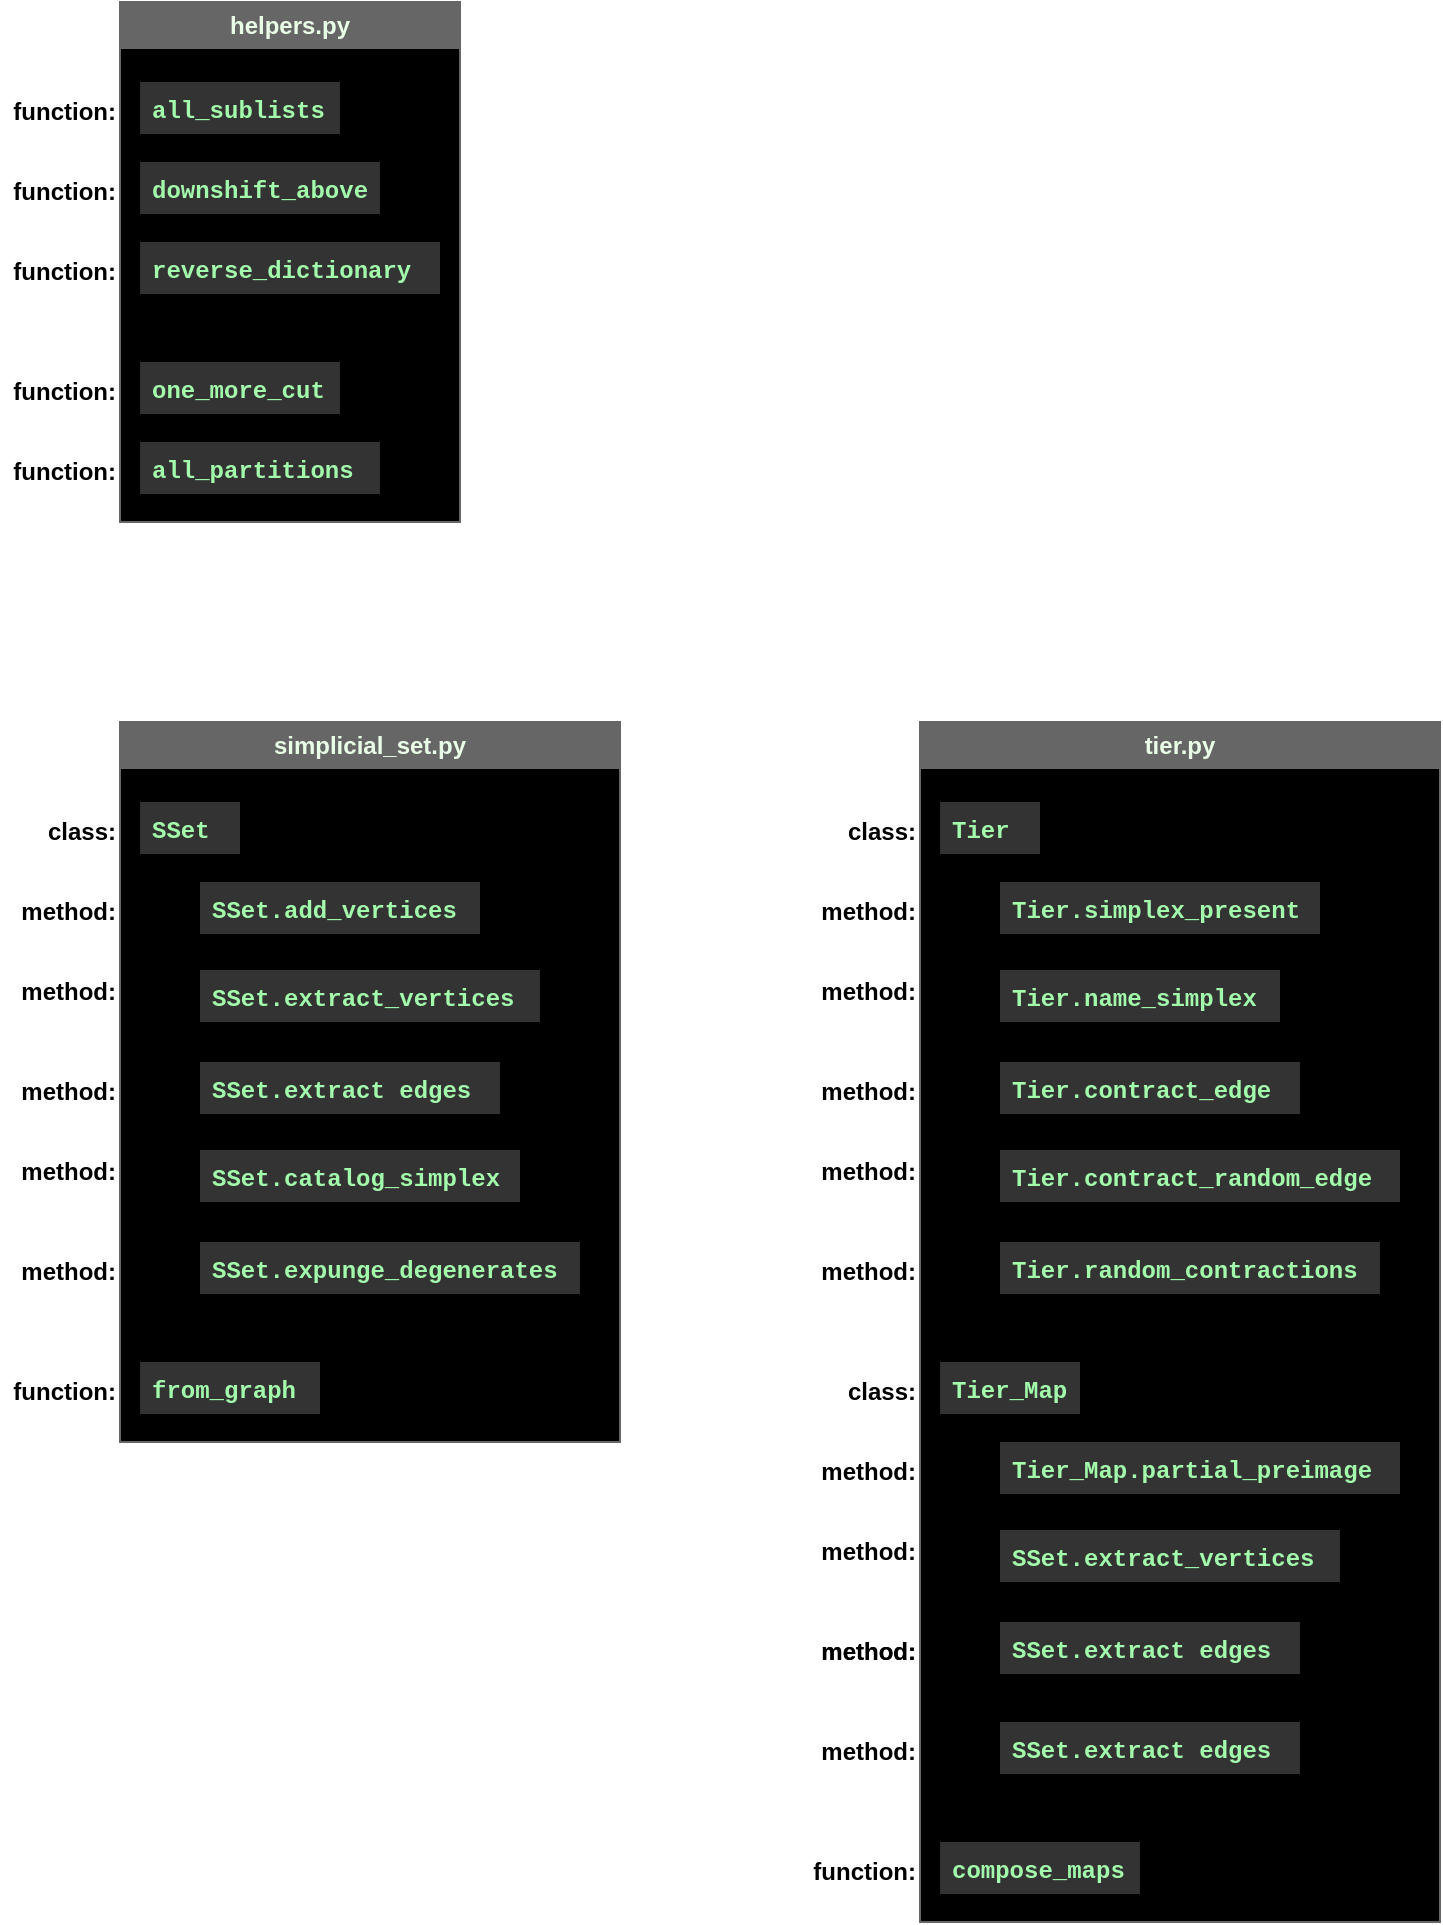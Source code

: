 <mxfile version="21.1.2" type="device">
  <diagram name="Page-1" id="yo5jAMQfBwr4m8QxQJv2">
    <mxGraphModel dx="1144" dy="1171" grid="1" gridSize="10" guides="1" tooltips="1" connect="1" arrows="1" fold="1" page="1" pageScale="1" pageWidth="1700" pageHeight="1100" math="0" shadow="0">
      <root>
        <mxCell id="0" />
        <mxCell id="1" parent="0" />
        <mxCell id="96hiXTleWgV-fqD0CEjK-1" value="helpers.py" style="swimlane;whiteSpace=wrap;html=1;fillColor=#666666;fontColor=#EAFFE8;strokeColor=#666666;gradientColor=none;swimlaneFillColor=#000000;" vertex="1" parent="1">
          <mxGeometry x="80" y="40" width="170" height="260" as="geometry" />
        </mxCell>
        <mxCell id="96hiXTleWgV-fqD0CEjK-3" value="&lt;font face=&quot;Courier New&quot; color=&quot;#a2fcab&quot;&gt;&lt;b&gt;all_sublists&lt;/b&gt;&lt;/font&gt;" style="text;strokeColor=none;fillColor=#333333;align=left;verticalAlign=top;spacingLeft=4;spacingRight=4;overflow=hidden;rotatable=0;points=[[0,0.5],[1,0.5]];portConstraint=eastwest;whiteSpace=wrap;html=1;fontColor=#EAFFE8;" vertex="1" parent="96hiXTleWgV-fqD0CEjK-1">
          <mxGeometry x="10" y="40" width="100" height="26" as="geometry" />
        </mxCell>
        <mxCell id="96hiXTleWgV-fqD0CEjK-4" value="&lt;font face=&quot;Courier New&quot; color=&quot;#a2fcab&quot;&gt;&lt;b&gt;downshift_above&lt;/b&gt;&lt;/font&gt;" style="text;strokeColor=none;fillColor=#333333;align=left;verticalAlign=top;spacingLeft=4;spacingRight=4;overflow=hidden;rotatable=0;points=[[0,0.5],[1,0.5]];portConstraint=eastwest;whiteSpace=wrap;html=1;fontColor=#EAFFE8;" vertex="1" parent="96hiXTleWgV-fqD0CEjK-1">
          <mxGeometry x="10" y="80" width="120" height="26" as="geometry" />
        </mxCell>
        <mxCell id="96hiXTleWgV-fqD0CEjK-5" value="&lt;font face=&quot;Courier New&quot; color=&quot;#a2fcab&quot;&gt;&lt;b&gt;reverse_dictionary&lt;/b&gt;&lt;/font&gt;" style="text;strokeColor=none;fillColor=#333333;align=left;verticalAlign=top;spacingLeft=4;spacingRight=4;overflow=hidden;rotatable=0;points=[[0,0.5],[1,0.5]];portConstraint=eastwest;whiteSpace=wrap;html=1;fontColor=#EAFFE8;" vertex="1" parent="96hiXTleWgV-fqD0CEjK-1">
          <mxGeometry x="10" y="120" width="150" height="26" as="geometry" />
        </mxCell>
        <mxCell id="96hiXTleWgV-fqD0CEjK-6" value="&lt;font face=&quot;Courier New&quot; color=&quot;#a2fcab&quot;&gt;&lt;b&gt;one_more_cut&lt;/b&gt;&lt;/font&gt;" style="text;strokeColor=none;fillColor=#333333;align=left;verticalAlign=top;spacingLeft=4;spacingRight=4;overflow=hidden;rotatable=0;points=[[0,0.5],[1,0.5]];portConstraint=eastwest;whiteSpace=wrap;html=1;fontColor=#EAFFE8;" vertex="1" parent="96hiXTleWgV-fqD0CEjK-1">
          <mxGeometry x="10" y="180" width="100" height="26" as="geometry" />
        </mxCell>
        <mxCell id="96hiXTleWgV-fqD0CEjK-7" value="&lt;font face=&quot;Courier New&quot; color=&quot;#a2fcab&quot;&gt;&lt;b&gt;all_partitions&lt;/b&gt;&lt;/font&gt;" style="text;strokeColor=none;fillColor=#333333;align=left;verticalAlign=top;spacingLeft=4;spacingRight=4;overflow=hidden;rotatable=0;points=[[0,0.5],[1,0.5]];portConstraint=eastwest;whiteSpace=wrap;html=1;fontColor=#EAFFE8;" vertex="1" parent="96hiXTleWgV-fqD0CEjK-1">
          <mxGeometry x="10" y="220" width="120" height="26" as="geometry" />
        </mxCell>
        <mxCell id="96hiXTleWgV-fqD0CEjK-14" value="simplicial_set.py" style="swimlane;whiteSpace=wrap;html=1;fillColor=#666666;fontColor=#EAFFE8;strokeColor=#666666;gradientColor=none;swimlaneFillColor=#000000;" vertex="1" parent="1">
          <mxGeometry x="80" y="400" width="250" height="360" as="geometry" />
        </mxCell>
        <mxCell id="96hiXTleWgV-fqD0CEjK-15" value="&lt;font face=&quot;Courier New&quot; color=&quot;#a2fcab&quot;&gt;&lt;b&gt;SSet&lt;/b&gt;&lt;/font&gt;" style="text;strokeColor=none;fillColor=#333333;align=left;verticalAlign=top;spacingLeft=4;spacingRight=4;overflow=hidden;rotatable=0;points=[[0,0.5],[1,0.5]];portConstraint=eastwest;whiteSpace=wrap;html=1;fontColor=#EAFFE8;" vertex="1" parent="96hiXTleWgV-fqD0CEjK-14">
          <mxGeometry x="10" y="40" width="50" height="26" as="geometry" />
        </mxCell>
        <mxCell id="96hiXTleWgV-fqD0CEjK-16" value="&lt;b style=&quot;border-color: var(--border-color); color: rgb(162, 252, 171); font-family: &amp;quot;Courier New&amp;quot;;&quot;&gt;SSet.&lt;/b&gt;&lt;font face=&quot;Courier New&quot; color=&quot;#a2fcab&quot;&gt;&lt;b&gt;add_vertices&lt;/b&gt;&lt;/font&gt;" style="text;strokeColor=none;fillColor=#333333;align=left;verticalAlign=top;spacingLeft=4;spacingRight=4;overflow=hidden;rotatable=0;points=[[0,0.5],[1,0.5]];portConstraint=eastwest;whiteSpace=wrap;html=1;fontColor=#EAFFE8;" vertex="1" parent="96hiXTleWgV-fqD0CEjK-14">
          <mxGeometry x="40" y="80" width="140" height="26" as="geometry" />
        </mxCell>
        <mxCell id="96hiXTleWgV-fqD0CEjK-20" value="&lt;b style=&quot;border-color: var(--border-color); color: rgb(162, 252, 171); font-family: &amp;quot;Courier New&amp;quot;;&quot;&gt;SSet.&lt;/b&gt;&lt;font face=&quot;Courier New&quot; color=&quot;#a2fcab&quot;&gt;&lt;b&gt;extract_vertices&lt;/b&gt;&lt;/font&gt;" style="text;strokeColor=none;fillColor=#333333;align=left;verticalAlign=top;spacingLeft=4;spacingRight=4;overflow=hidden;rotatable=0;points=[[0,0.5],[1,0.5]];portConstraint=eastwest;whiteSpace=wrap;html=1;fontColor=#EAFFE8;" vertex="1" parent="96hiXTleWgV-fqD0CEjK-14">
          <mxGeometry x="40" y="124" width="170" height="26" as="geometry" />
        </mxCell>
        <mxCell id="96hiXTleWgV-fqD0CEjK-21" value="&lt;b style=&quot;border-color: var(--border-color); color: rgb(162, 252, 171); font-family: &amp;quot;Courier New&amp;quot;;&quot;&gt;SSet.&lt;/b&gt;&lt;font face=&quot;Courier New&quot; color=&quot;#a2fcab&quot;&gt;&lt;b&gt;extract edges&lt;/b&gt;&lt;/font&gt;" style="text;strokeColor=none;fillColor=#333333;align=left;verticalAlign=top;spacingLeft=4;spacingRight=4;overflow=hidden;rotatable=0;points=[[0,0.5],[1,0.5]];portConstraint=eastwest;whiteSpace=wrap;html=1;fontColor=#EAFFE8;" vertex="1" parent="96hiXTleWgV-fqD0CEjK-14">
          <mxGeometry x="40" y="170" width="150" height="26" as="geometry" />
        </mxCell>
        <mxCell id="96hiXTleWgV-fqD0CEjK-24" value="&lt;b style=&quot;border-color: var(--border-color); color: rgb(162, 252, 171); font-family: &amp;quot;Courier New&amp;quot;;&quot;&gt;SSet.&lt;/b&gt;&lt;font face=&quot;Courier New&quot; color=&quot;#a2fcab&quot;&gt;&lt;b&gt;catalog_simplex&lt;/b&gt;&lt;/font&gt;" style="text;strokeColor=none;fillColor=#333333;align=left;verticalAlign=top;spacingLeft=4;spacingRight=4;overflow=hidden;rotatable=0;points=[[0,0.5],[1,0.5]];portConstraint=eastwest;whiteSpace=wrap;html=1;fontColor=#EAFFE8;" vertex="1" parent="96hiXTleWgV-fqD0CEjK-14">
          <mxGeometry x="40" y="214" width="160" height="26" as="geometry" />
        </mxCell>
        <mxCell id="96hiXTleWgV-fqD0CEjK-25" value="&lt;b style=&quot;border-color: var(--border-color); color: rgb(162, 252, 171); font-family: &amp;quot;Courier New&amp;quot;;&quot;&gt;SSet.&lt;/b&gt;&lt;font face=&quot;Courier New&quot; color=&quot;#a2fcab&quot;&gt;&lt;b&gt;expunge_degenerates&lt;/b&gt;&lt;/font&gt;" style="text;strokeColor=none;fillColor=#333333;align=left;verticalAlign=top;spacingLeft=4;spacingRight=4;overflow=hidden;rotatable=0;points=[[0,0.5],[1,0.5]];portConstraint=eastwest;whiteSpace=wrap;html=1;fontColor=#EAFFE8;" vertex="1" parent="96hiXTleWgV-fqD0CEjK-14">
          <mxGeometry x="40" y="260" width="190" height="26" as="geometry" />
        </mxCell>
        <mxCell id="96hiXTleWgV-fqD0CEjK-26" value="&lt;font face=&quot;Courier New&quot; color=&quot;#a2fcab&quot;&gt;&lt;b&gt;from_graph&lt;/b&gt;&lt;/font&gt;" style="text;strokeColor=none;fillColor=#333333;align=left;verticalAlign=top;spacingLeft=4;spacingRight=4;overflow=hidden;rotatable=0;points=[[0,0.5],[1,0.5]];portConstraint=eastwest;whiteSpace=wrap;html=1;fontColor=#EAFFE8;" vertex="1" parent="96hiXTleWgV-fqD0CEjK-14">
          <mxGeometry x="10" y="320" width="90" height="26" as="geometry" />
        </mxCell>
        <mxCell id="96hiXTleWgV-fqD0CEjK-27" value="&lt;b&gt;function:&lt;/b&gt;" style="text;html=1;strokeColor=none;fillColor=none;align=right;verticalAlign=middle;whiteSpace=wrap;rounded=0;" vertex="1" parent="1">
          <mxGeometry x="20" y="80" width="60" height="30" as="geometry" />
        </mxCell>
        <mxCell id="96hiXTleWgV-fqD0CEjK-28" value="&lt;b&gt;function:&lt;/b&gt;" style="text;html=1;strokeColor=none;fillColor=none;align=right;verticalAlign=middle;whiteSpace=wrap;rounded=0;" vertex="1" parent="1">
          <mxGeometry x="20" y="120" width="60" height="30" as="geometry" />
        </mxCell>
        <mxCell id="96hiXTleWgV-fqD0CEjK-29" value="&lt;b&gt;function:&lt;/b&gt;" style="text;html=1;strokeColor=none;fillColor=none;align=right;verticalAlign=middle;whiteSpace=wrap;rounded=0;" vertex="1" parent="1">
          <mxGeometry x="20" y="160" width="60" height="30" as="geometry" />
        </mxCell>
        <mxCell id="96hiXTleWgV-fqD0CEjK-30" value="&lt;b&gt;function:&lt;/b&gt;" style="text;html=1;strokeColor=none;fillColor=none;align=right;verticalAlign=middle;whiteSpace=wrap;rounded=0;" vertex="1" parent="1">
          <mxGeometry x="20" y="220" width="60" height="30" as="geometry" />
        </mxCell>
        <mxCell id="96hiXTleWgV-fqD0CEjK-31" value="&lt;b&gt;function:&lt;/b&gt;" style="text;html=1;strokeColor=none;fillColor=none;align=right;verticalAlign=middle;whiteSpace=wrap;rounded=0;" vertex="1" parent="1">
          <mxGeometry x="20" y="260" width="60" height="30" as="geometry" />
        </mxCell>
        <mxCell id="96hiXTleWgV-fqD0CEjK-32" value="&lt;b&gt;class:&lt;/b&gt;" style="text;html=1;strokeColor=none;fillColor=none;align=right;verticalAlign=middle;whiteSpace=wrap;rounded=0;" vertex="1" parent="1">
          <mxGeometry x="20" y="440" width="60" height="30" as="geometry" />
        </mxCell>
        <mxCell id="96hiXTleWgV-fqD0CEjK-33" value="&lt;b&gt;function:&lt;/b&gt;" style="text;html=1;strokeColor=none;fillColor=none;align=right;verticalAlign=middle;whiteSpace=wrap;rounded=0;" vertex="1" parent="1">
          <mxGeometry x="20" y="720" width="60" height="30" as="geometry" />
        </mxCell>
        <mxCell id="96hiXTleWgV-fqD0CEjK-34" value="&lt;b&gt;method:&lt;/b&gt;" style="text;html=1;strokeColor=none;fillColor=none;align=right;verticalAlign=middle;whiteSpace=wrap;rounded=0;" vertex="1" parent="1">
          <mxGeometry x="20" y="480" width="60" height="30" as="geometry" />
        </mxCell>
        <mxCell id="96hiXTleWgV-fqD0CEjK-35" value="&lt;b&gt;method:&lt;/b&gt;" style="text;html=1;strokeColor=none;fillColor=none;align=right;verticalAlign=middle;whiteSpace=wrap;rounded=0;" vertex="1" parent="1">
          <mxGeometry x="20" y="520" width="60" height="30" as="geometry" />
        </mxCell>
        <mxCell id="96hiXTleWgV-fqD0CEjK-36" value="&lt;b&gt;method:&lt;/b&gt;" style="text;html=1;strokeColor=none;fillColor=none;align=right;verticalAlign=middle;whiteSpace=wrap;rounded=0;" vertex="1" parent="1">
          <mxGeometry x="20" y="570" width="60" height="30" as="geometry" />
        </mxCell>
        <mxCell id="96hiXTleWgV-fqD0CEjK-37" value="&lt;b&gt;method:&lt;/b&gt;" style="text;html=1;strokeColor=none;fillColor=none;align=right;verticalAlign=middle;whiteSpace=wrap;rounded=0;" vertex="1" parent="1">
          <mxGeometry x="20" y="610" width="60" height="30" as="geometry" />
        </mxCell>
        <mxCell id="96hiXTleWgV-fqD0CEjK-38" value="&lt;b&gt;method:&lt;/b&gt;" style="text;html=1;strokeColor=none;fillColor=none;align=right;verticalAlign=middle;whiteSpace=wrap;rounded=0;" vertex="1" parent="1">
          <mxGeometry x="20" y="660" width="60" height="30" as="geometry" />
        </mxCell>
        <mxCell id="96hiXTleWgV-fqD0CEjK-39" value="tier.py" style="swimlane;whiteSpace=wrap;html=1;fillColor=#666666;fontColor=#EAFFE8;strokeColor=#666666;gradientColor=none;swimlaneFillColor=#000000;" vertex="1" parent="1">
          <mxGeometry x="480" y="400" width="260" height="600" as="geometry" />
        </mxCell>
        <mxCell id="96hiXTleWgV-fqD0CEjK-40" value="&lt;font face=&quot;Courier New&quot; color=&quot;#a2fcab&quot;&gt;&lt;b&gt;Tier&lt;/b&gt;&lt;/font&gt;" style="text;strokeColor=none;fillColor=#333333;align=left;verticalAlign=top;spacingLeft=4;spacingRight=4;overflow=hidden;rotatable=0;points=[[0,0.5],[1,0.5]];portConstraint=eastwest;whiteSpace=wrap;html=1;fontColor=#EAFFE8;" vertex="1" parent="96hiXTleWgV-fqD0CEjK-39">
          <mxGeometry x="10" y="40" width="50" height="26" as="geometry" />
        </mxCell>
        <mxCell id="96hiXTleWgV-fqD0CEjK-41" value="&lt;font face=&quot;Courier New&quot; color=&quot;#a2fcab&quot;&gt;&lt;b&gt;Tier.simplex_present&lt;/b&gt;&lt;/font&gt;" style="text;strokeColor=none;fillColor=#333333;align=left;verticalAlign=top;spacingLeft=4;spacingRight=4;overflow=hidden;rotatable=0;points=[[0,0.5],[1,0.5]];portConstraint=eastwest;whiteSpace=wrap;html=1;fontColor=#EAFFE8;" vertex="1" parent="96hiXTleWgV-fqD0CEjK-39">
          <mxGeometry x="40" y="80" width="160" height="26" as="geometry" />
        </mxCell>
        <mxCell id="96hiXTleWgV-fqD0CEjK-42" value="&lt;font face=&quot;Courier New&quot; color=&quot;#a2fcab&quot;&gt;&lt;b&gt;Tier.name_simplex&lt;/b&gt;&lt;/font&gt;" style="text;strokeColor=none;fillColor=#333333;align=left;verticalAlign=top;spacingLeft=4;spacingRight=4;overflow=hidden;rotatable=0;points=[[0,0.5],[1,0.5]];portConstraint=eastwest;whiteSpace=wrap;html=1;fontColor=#EAFFE8;" vertex="1" parent="96hiXTleWgV-fqD0CEjK-39">
          <mxGeometry x="40" y="124" width="140" height="26" as="geometry" />
        </mxCell>
        <mxCell id="96hiXTleWgV-fqD0CEjK-43" value="&lt;font face=&quot;Courier New&quot; color=&quot;#a2fcab&quot;&gt;&lt;b&gt;Tier.contract_edge&lt;/b&gt;&lt;/font&gt;" style="text;strokeColor=none;fillColor=#333333;align=left;verticalAlign=top;spacingLeft=4;spacingRight=4;overflow=hidden;rotatable=0;points=[[0,0.5],[1,0.5]];portConstraint=eastwest;whiteSpace=wrap;html=1;fontColor=#EAFFE8;" vertex="1" parent="96hiXTleWgV-fqD0CEjK-39">
          <mxGeometry x="40" y="170" width="150" height="26" as="geometry" />
        </mxCell>
        <mxCell id="96hiXTleWgV-fqD0CEjK-44" value="&lt;font face=&quot;Courier New&quot; color=&quot;#a2fcab&quot;&gt;&lt;b&gt;Tier.contract_random_edge&lt;/b&gt;&lt;/font&gt;" style="text;strokeColor=none;fillColor=#333333;align=left;verticalAlign=top;spacingLeft=4;spacingRight=4;overflow=hidden;rotatable=0;points=[[0,0.5],[1,0.5]];portConstraint=eastwest;whiteSpace=wrap;html=1;fontColor=#EAFFE8;" vertex="1" parent="96hiXTleWgV-fqD0CEjK-39">
          <mxGeometry x="40" y="214" width="200" height="26" as="geometry" />
        </mxCell>
        <mxCell id="96hiXTleWgV-fqD0CEjK-45" value="&lt;font face=&quot;Courier New&quot; color=&quot;#a2fcab&quot;&gt;&lt;b&gt;Tier.random_contractions&lt;/b&gt;&lt;/font&gt;" style="text;strokeColor=none;fillColor=#333333;align=left;verticalAlign=top;spacingLeft=4;spacingRight=4;overflow=hidden;rotatable=0;points=[[0,0.5],[1,0.5]];portConstraint=eastwest;whiteSpace=wrap;html=1;fontColor=#EAFFE8;" vertex="1" parent="96hiXTleWgV-fqD0CEjK-39">
          <mxGeometry x="40" y="260" width="190" height="26" as="geometry" />
        </mxCell>
        <mxCell id="96hiXTleWgV-fqD0CEjK-46" value="&lt;font face=&quot;Courier New&quot; color=&quot;#a2fcab&quot;&gt;&lt;b&gt;compose_maps&lt;/b&gt;&lt;/font&gt;" style="text;strokeColor=none;fillColor=#333333;align=left;verticalAlign=top;spacingLeft=4;spacingRight=4;overflow=hidden;rotatable=0;points=[[0,0.5],[1,0.5]];portConstraint=eastwest;whiteSpace=wrap;html=1;fontColor=#EAFFE8;" vertex="1" parent="96hiXTleWgV-fqD0CEjK-39">
          <mxGeometry x="10" y="560" width="100" height="26" as="geometry" />
        </mxCell>
        <mxCell id="96hiXTleWgV-fqD0CEjK-54" value="&lt;font face=&quot;Courier New&quot; color=&quot;#a2fcab&quot;&gt;&lt;b&gt;Tier_Map&lt;/b&gt;&lt;/font&gt;" style="text;strokeColor=none;fillColor=#333333;align=left;verticalAlign=top;spacingLeft=4;spacingRight=4;overflow=hidden;rotatable=0;points=[[0,0.5],[1,0.5]];portConstraint=eastwest;whiteSpace=wrap;html=1;fontColor=#EAFFE8;" vertex="1" parent="96hiXTleWgV-fqD0CEjK-39">
          <mxGeometry x="10" y="320" width="70" height="26" as="geometry" />
        </mxCell>
        <mxCell id="96hiXTleWgV-fqD0CEjK-55" value="&lt;font face=&quot;Courier New&quot; color=&quot;#a2fcab&quot;&gt;&lt;b&gt;Tier_Map.partial_preimage&lt;/b&gt;&lt;/font&gt;" style="text;strokeColor=none;fillColor=#333333;align=left;verticalAlign=top;spacingLeft=4;spacingRight=4;overflow=hidden;rotatable=0;points=[[0,0.5],[1,0.5]];portConstraint=eastwest;whiteSpace=wrap;html=1;fontColor=#EAFFE8;" vertex="1" parent="96hiXTleWgV-fqD0CEjK-39">
          <mxGeometry x="40" y="360" width="200" height="26" as="geometry" />
        </mxCell>
        <mxCell id="96hiXTleWgV-fqD0CEjK-56" value="&lt;b style=&quot;border-color: var(--border-color); color: rgb(162, 252, 171); font-family: &amp;quot;Courier New&amp;quot;;&quot;&gt;SSet.&lt;/b&gt;&lt;font face=&quot;Courier New&quot; color=&quot;#a2fcab&quot;&gt;&lt;b&gt;extract_vertices&lt;/b&gt;&lt;/font&gt;" style="text;strokeColor=none;fillColor=#333333;align=left;verticalAlign=top;spacingLeft=4;spacingRight=4;overflow=hidden;rotatable=0;points=[[0,0.5],[1,0.5]];portConstraint=eastwest;whiteSpace=wrap;html=1;fontColor=#EAFFE8;" vertex="1" parent="96hiXTleWgV-fqD0CEjK-39">
          <mxGeometry x="40" y="404" width="170" height="26" as="geometry" />
        </mxCell>
        <mxCell id="96hiXTleWgV-fqD0CEjK-57" value="&lt;b style=&quot;border-color: var(--border-color); color: rgb(162, 252, 171); font-family: &amp;quot;Courier New&amp;quot;;&quot;&gt;SSet.&lt;/b&gt;&lt;font face=&quot;Courier New&quot; color=&quot;#a2fcab&quot;&gt;&lt;b&gt;extract edges&lt;/b&gt;&lt;/font&gt;" style="text;strokeColor=none;fillColor=#333333;align=left;verticalAlign=top;spacingLeft=4;spacingRight=4;overflow=hidden;rotatable=0;points=[[0,0.5],[1,0.5]];portConstraint=eastwest;whiteSpace=wrap;html=1;fontColor=#EAFFE8;" vertex="1" parent="96hiXTleWgV-fqD0CEjK-39">
          <mxGeometry x="40" y="450" width="150" height="26" as="geometry" />
        </mxCell>
        <mxCell id="96hiXTleWgV-fqD0CEjK-58" value="&lt;b&gt;class:&lt;/b&gt;" style="text;html=1;strokeColor=none;fillColor=none;align=right;verticalAlign=middle;whiteSpace=wrap;rounded=0;" vertex="1" parent="96hiXTleWgV-fqD0CEjK-39">
          <mxGeometry x="-60" y="320" width="60" height="30" as="geometry" />
        </mxCell>
        <mxCell id="96hiXTleWgV-fqD0CEjK-59" value="&lt;b&gt;method:&lt;/b&gt;" style="text;html=1;strokeColor=none;fillColor=none;align=right;verticalAlign=middle;whiteSpace=wrap;rounded=0;" vertex="1" parent="96hiXTleWgV-fqD0CEjK-39">
          <mxGeometry x="-60" y="360" width="60" height="30" as="geometry" />
        </mxCell>
        <mxCell id="96hiXTleWgV-fqD0CEjK-61" value="&lt;b&gt;method:&lt;/b&gt;" style="text;html=1;strokeColor=none;fillColor=none;align=right;verticalAlign=middle;whiteSpace=wrap;rounded=0;" vertex="1" parent="96hiXTleWgV-fqD0CEjK-39">
          <mxGeometry x="-60" y="450" width="60" height="30" as="geometry" />
        </mxCell>
        <mxCell id="96hiXTleWgV-fqD0CEjK-67" value="&lt;b style=&quot;border-color: var(--border-color); color: rgb(162, 252, 171); font-family: &amp;quot;Courier New&amp;quot;;&quot;&gt;SSet.&lt;/b&gt;&lt;font face=&quot;Courier New&quot; color=&quot;#a2fcab&quot;&gt;&lt;b&gt;extract edges&lt;/b&gt;&lt;/font&gt;" style="text;strokeColor=none;fillColor=#333333;align=left;verticalAlign=top;spacingLeft=4;spacingRight=4;overflow=hidden;rotatable=0;points=[[0,0.5],[1,0.5]];portConstraint=eastwest;whiteSpace=wrap;html=1;fontColor=#EAFFE8;" vertex="1" parent="96hiXTleWgV-fqD0CEjK-39">
          <mxGeometry x="40" y="500" width="150" height="26" as="geometry" />
        </mxCell>
        <mxCell id="96hiXTleWgV-fqD0CEjK-70" value="&lt;b&gt;method:&lt;/b&gt;" style="text;html=1;strokeColor=none;fillColor=none;align=right;verticalAlign=middle;whiteSpace=wrap;rounded=0;" vertex="1" parent="96hiXTleWgV-fqD0CEjK-39">
          <mxGeometry x="-60" y="450" width="60" height="30" as="geometry" />
        </mxCell>
        <mxCell id="96hiXTleWgV-fqD0CEjK-71" value="&lt;b&gt;method:&lt;/b&gt;" style="text;html=1;strokeColor=none;fillColor=none;align=right;verticalAlign=middle;whiteSpace=wrap;rounded=0;" vertex="1" parent="96hiXTleWgV-fqD0CEjK-39">
          <mxGeometry x="-60" y="500" width="60" height="30" as="geometry" />
        </mxCell>
        <mxCell id="96hiXTleWgV-fqD0CEjK-47" value="&lt;b&gt;class:&lt;/b&gt;" style="text;html=1;strokeColor=none;fillColor=none;align=right;verticalAlign=middle;whiteSpace=wrap;rounded=0;" vertex="1" parent="1">
          <mxGeometry x="420" y="440" width="60" height="30" as="geometry" />
        </mxCell>
        <mxCell id="96hiXTleWgV-fqD0CEjK-48" value="&lt;b&gt;function:&lt;/b&gt;" style="text;html=1;strokeColor=none;fillColor=none;align=right;verticalAlign=middle;whiteSpace=wrap;rounded=0;" vertex="1" parent="1">
          <mxGeometry x="420" y="960" width="60" height="30" as="geometry" />
        </mxCell>
        <mxCell id="96hiXTleWgV-fqD0CEjK-49" value="&lt;b&gt;method:&lt;/b&gt;" style="text;html=1;strokeColor=none;fillColor=none;align=right;verticalAlign=middle;whiteSpace=wrap;rounded=0;" vertex="1" parent="1">
          <mxGeometry x="420" y="480" width="60" height="30" as="geometry" />
        </mxCell>
        <mxCell id="96hiXTleWgV-fqD0CEjK-50" value="&lt;b&gt;method:&lt;/b&gt;" style="text;html=1;strokeColor=none;fillColor=none;align=right;verticalAlign=middle;whiteSpace=wrap;rounded=0;" vertex="1" parent="1">
          <mxGeometry x="420" y="520" width="60" height="30" as="geometry" />
        </mxCell>
        <mxCell id="96hiXTleWgV-fqD0CEjK-51" value="&lt;b&gt;method:&lt;/b&gt;" style="text;html=1;strokeColor=none;fillColor=none;align=right;verticalAlign=middle;whiteSpace=wrap;rounded=0;" vertex="1" parent="1">
          <mxGeometry x="420" y="570" width="60" height="30" as="geometry" />
        </mxCell>
        <mxCell id="96hiXTleWgV-fqD0CEjK-52" value="&lt;b&gt;method:&lt;/b&gt;" style="text;html=1;strokeColor=none;fillColor=none;align=right;verticalAlign=middle;whiteSpace=wrap;rounded=0;" vertex="1" parent="1">
          <mxGeometry x="420" y="610" width="60" height="30" as="geometry" />
        </mxCell>
        <mxCell id="96hiXTleWgV-fqD0CEjK-72" value="&lt;b&gt;method:&lt;/b&gt;" style="text;html=1;strokeColor=none;fillColor=none;align=right;verticalAlign=middle;whiteSpace=wrap;rounded=0;" vertex="1" parent="1">
          <mxGeometry x="420" y="660" width="60" height="30" as="geometry" />
        </mxCell>
        <mxCell id="96hiXTleWgV-fqD0CEjK-60" value="&lt;b&gt;method:&lt;/b&gt;" style="text;html=1;strokeColor=none;fillColor=none;align=right;verticalAlign=middle;whiteSpace=wrap;rounded=0;" vertex="1" parent="1">
          <mxGeometry x="420" y="800" width="60" height="30" as="geometry" />
        </mxCell>
      </root>
    </mxGraphModel>
  </diagram>
</mxfile>
